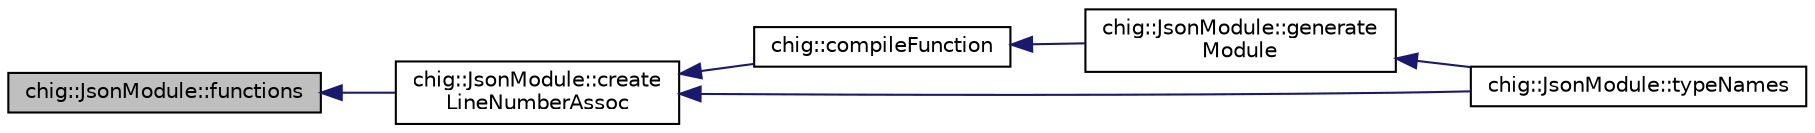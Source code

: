 digraph "chig::JsonModule::functions"
{
 // INTERACTIVE_SVG=YES
  edge [fontname="Helvetica",fontsize="10",labelfontname="Helvetica",labelfontsize="10"];
  node [fontname="Helvetica",fontsize="10",shape=record];
  rankdir="LR";
  Node80 [label="chig::JsonModule::functions",height=0.2,width=0.4,color="black", fillcolor="grey75", style="filled", fontcolor="black"];
  Node80 -> Node81 [dir="back",color="midnightblue",fontsize="10",style="solid",fontname="Helvetica"];
  Node81 [label="chig::JsonModule::create\lLineNumberAssoc",height=0.2,width=0.4,color="black", fillcolor="white", style="filled",URL="$structchig_1_1JsonModule.html#a723bf99a12af777cf5c1be06a971abba"];
  Node81 -> Node82 [dir="back",color="midnightblue",fontsize="10",style="solid",fontname="Helvetica"];
  Node82 [label="chig::compileFunction",height=0.2,width=0.4,color="black", fillcolor="white", style="filled",URL="$namespacechig.html#a4f26546c4bc76c31cc822d0365be0f30"];
  Node82 -> Node83 [dir="back",color="midnightblue",fontsize="10",style="solid",fontname="Helvetica"];
  Node83 [label="chig::JsonModule::generate\lModule",height=0.2,width=0.4,color="black", fillcolor="white", style="filled",URL="$structchig_1_1JsonModule.html#a073e960b2d6f07ffaa983a61f8b0f635"];
  Node83 -> Node84 [dir="back",color="midnightblue",fontsize="10",style="solid",fontname="Helvetica"];
  Node84 [label="chig::JsonModule::typeNames",height=0.2,width=0.4,color="black", fillcolor="white", style="filled",URL="$structchig_1_1JsonModule.html#ac0085e28a8ff704511c0a4bb1f8eb42d",tooltip="Get the possible DataType names. "];
  Node81 -> Node84 [dir="back",color="midnightblue",fontsize="10",style="solid",fontname="Helvetica"];
}
